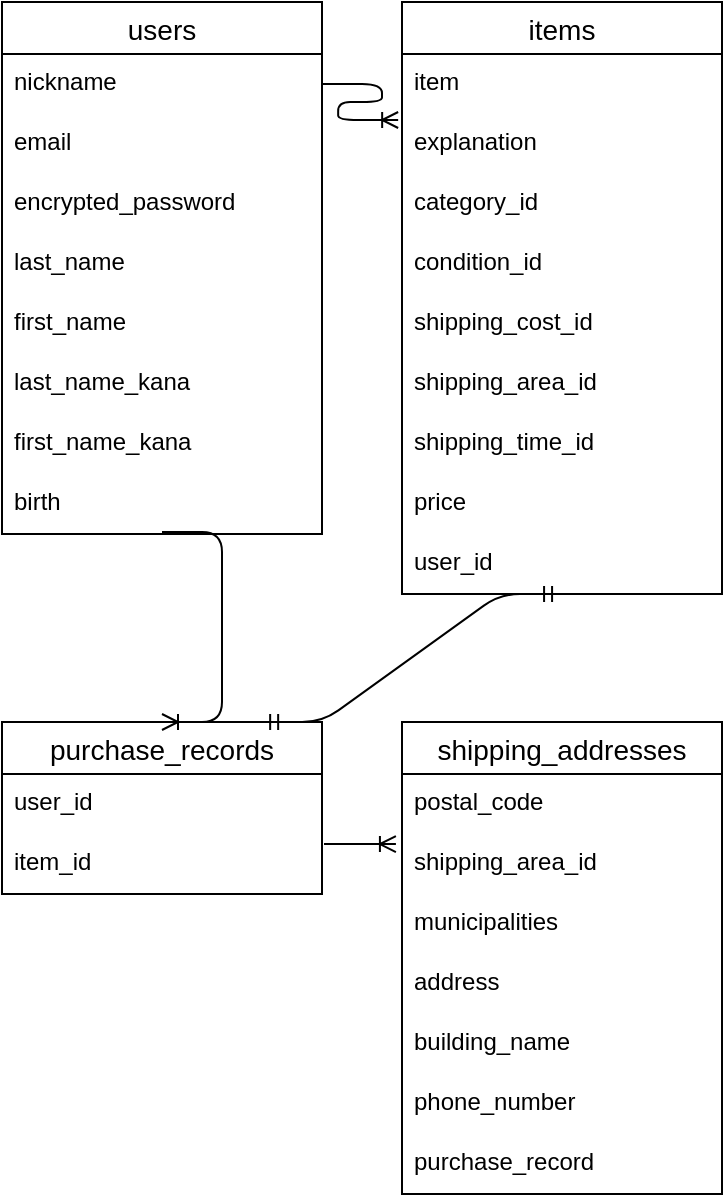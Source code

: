 <mxfile>
    <diagram id="mxMK6HJzRFkMn7QuKLzj" name="ページ1">
        <mxGraphModel dx="383" dy="593" grid="1" gridSize="10" guides="1" tooltips="1" connect="1" arrows="1" fold="1" page="1" pageScale="1" pageWidth="827" pageHeight="1169" math="0" shadow="0">
            <root>
                <mxCell id="0"/>
                <mxCell id="1" parent="0"/>
                <mxCell id="41" value="users" style="swimlane;fontStyle=0;childLayout=stackLayout;horizontal=1;startSize=26;horizontalStack=0;resizeParent=1;resizeParentMax=0;resizeLast=0;collapsible=1;marginBottom=0;align=center;fontSize=14;" vertex="1" parent="1">
                    <mxGeometry y="80" width="160" height="266" as="geometry"/>
                </mxCell>
                <mxCell id="42" value="nickname" style="text;strokeColor=none;fillColor=none;spacingLeft=4;spacingRight=4;overflow=hidden;rotatable=0;points=[[0,0.5],[1,0.5]];portConstraint=eastwest;fontSize=12;" vertex="1" parent="41">
                    <mxGeometry y="26" width="160" height="30" as="geometry"/>
                </mxCell>
                <mxCell id="63" value="email" style="text;strokeColor=none;fillColor=none;spacingLeft=4;spacingRight=4;overflow=hidden;rotatable=0;points=[[0,0.5],[1,0.5]];portConstraint=eastwest;fontSize=12;" vertex="1" parent="41">
                    <mxGeometry y="56" width="160" height="30" as="geometry"/>
                </mxCell>
                <mxCell id="64" value="encrypted_password" style="text;strokeColor=none;fillColor=none;spacingLeft=4;spacingRight=4;overflow=hidden;rotatable=0;points=[[0,0.5],[1,0.5]];portConstraint=eastwest;fontSize=12;" vertex="1" parent="41">
                    <mxGeometry y="86" width="160" height="30" as="geometry"/>
                </mxCell>
                <mxCell id="65" value="last_name" style="text;strokeColor=none;fillColor=none;spacingLeft=4;spacingRight=4;overflow=hidden;rotatable=0;points=[[0,0.5],[1,0.5]];portConstraint=eastwest;fontSize=12;" vertex="1" parent="41">
                    <mxGeometry y="116" width="160" height="30" as="geometry"/>
                </mxCell>
                <mxCell id="66" value="first_name" style="text;strokeColor=none;fillColor=none;spacingLeft=4;spacingRight=4;overflow=hidden;rotatable=0;points=[[0,0.5],[1,0.5]];portConstraint=eastwest;fontSize=12;" vertex="1" parent="41">
                    <mxGeometry y="146" width="160" height="30" as="geometry"/>
                </mxCell>
                <mxCell id="67" value="last_name_kana" style="text;strokeColor=none;fillColor=none;spacingLeft=4;spacingRight=4;overflow=hidden;rotatable=0;points=[[0,0.5],[1,0.5]];portConstraint=eastwest;fontSize=12;" vertex="1" parent="41">
                    <mxGeometry y="176" width="160" height="30" as="geometry"/>
                </mxCell>
                <mxCell id="68" value="first_name_kana" style="text;strokeColor=none;fillColor=none;spacingLeft=4;spacingRight=4;overflow=hidden;rotatable=0;points=[[0,0.5],[1,0.5]];portConstraint=eastwest;fontSize=12;" vertex="1" parent="41">
                    <mxGeometry y="206" width="160" height="30" as="geometry"/>
                </mxCell>
                <mxCell id="69" value="birth" style="text;strokeColor=none;fillColor=none;spacingLeft=4;spacingRight=4;overflow=hidden;rotatable=0;points=[[0,0.5],[1,0.5]];portConstraint=eastwest;fontSize=12;" vertex="1" parent="41">
                    <mxGeometry y="236" width="160" height="30" as="geometry"/>
                </mxCell>
                <mxCell id="45" value="items" style="swimlane;fontStyle=0;childLayout=stackLayout;horizontal=1;startSize=26;horizontalStack=0;resizeParent=1;resizeParentMax=0;resizeLast=0;collapsible=1;marginBottom=0;align=center;fontSize=14;" vertex="1" parent="1">
                    <mxGeometry x="200" y="80" width="160" height="296" as="geometry"/>
                </mxCell>
                <mxCell id="46" value="item" style="text;strokeColor=none;fillColor=none;spacingLeft=4;spacingRight=4;overflow=hidden;rotatable=0;points=[[0,0.5],[1,0.5]];portConstraint=eastwest;fontSize=12;" vertex="1" parent="45">
                    <mxGeometry y="26" width="160" height="30" as="geometry"/>
                </mxCell>
                <mxCell id="47" value="explanation" style="text;strokeColor=none;fillColor=none;spacingLeft=4;spacingRight=4;overflow=hidden;rotatable=0;points=[[0,0.5],[1,0.5]];portConstraint=eastwest;fontSize=12;" vertex="1" parent="45">
                    <mxGeometry y="56" width="160" height="30" as="geometry"/>
                </mxCell>
                <mxCell id="70" value="category_id" style="text;strokeColor=none;fillColor=none;spacingLeft=4;spacingRight=4;overflow=hidden;rotatable=0;points=[[0,0.5],[1,0.5]];portConstraint=eastwest;fontSize=12;" vertex="1" parent="45">
                    <mxGeometry y="86" width="160" height="30" as="geometry"/>
                </mxCell>
                <mxCell id="72" value="condition_id" style="text;strokeColor=none;fillColor=none;spacingLeft=4;spacingRight=4;overflow=hidden;rotatable=0;points=[[0,0.5],[1,0.5]];portConstraint=eastwest;fontSize=12;" vertex="1" parent="45">
                    <mxGeometry y="116" width="160" height="30" as="geometry"/>
                </mxCell>
                <mxCell id="74" value="shipping_cost_id" style="text;strokeColor=none;fillColor=none;spacingLeft=4;spacingRight=4;overflow=hidden;rotatable=0;points=[[0,0.5],[1,0.5]];portConstraint=eastwest;fontSize=12;" vertex="1" parent="45">
                    <mxGeometry y="146" width="160" height="30" as="geometry"/>
                </mxCell>
                <mxCell id="75" value="shipping_area_id" style="text;strokeColor=none;fillColor=none;spacingLeft=4;spacingRight=4;overflow=hidden;rotatable=0;points=[[0,0.5],[1,0.5]];portConstraint=eastwest;fontSize=12;" vertex="1" parent="45">
                    <mxGeometry y="176" width="160" height="30" as="geometry"/>
                </mxCell>
                <mxCell id="76" value="shipping_time_id" style="text;strokeColor=none;fillColor=none;spacingLeft=4;spacingRight=4;overflow=hidden;rotatable=0;points=[[0,0.5],[1,0.5]];portConstraint=eastwest;fontSize=12;" vertex="1" parent="45">
                    <mxGeometry y="206" width="160" height="30" as="geometry"/>
                </mxCell>
                <mxCell id="77" value="price" style="text;strokeColor=none;fillColor=none;spacingLeft=4;spacingRight=4;overflow=hidden;rotatable=0;points=[[0,0.5],[1,0.5]];portConstraint=eastwest;fontSize=12;" vertex="1" parent="45">
                    <mxGeometry y="236" width="160" height="30" as="geometry"/>
                </mxCell>
                <mxCell id="78" value="user_id" style="text;strokeColor=none;fillColor=none;spacingLeft=4;spacingRight=4;overflow=hidden;rotatable=0;points=[[0,0.5],[1,0.5]];portConstraint=eastwest;fontSize=12;" vertex="1" parent="45">
                    <mxGeometry y="266" width="160" height="30" as="geometry"/>
                </mxCell>
                <mxCell id="50" value="" style="edgeStyle=entityRelationEdgeStyle;fontSize=12;html=1;endArrow=ERoneToMany;exitX=1;exitY=0.5;exitDx=0;exitDy=0;entryX=-0.012;entryY=0.1;entryDx=0;entryDy=0;entryPerimeter=0;" edge="1" parent="1" source="42" target="47">
                    <mxGeometry width="100" height="100" relative="1" as="geometry">
                        <mxPoint x="160" y="341" as="sourcePoint"/>
                        <mxPoint x="201" y="311" as="targetPoint"/>
                    </mxGeometry>
                </mxCell>
                <mxCell id="52" value="purchase_records" style="swimlane;fontStyle=0;childLayout=stackLayout;horizontal=1;startSize=26;horizontalStack=0;resizeParent=1;resizeParentMax=0;resizeLast=0;collapsible=1;marginBottom=0;align=center;fontSize=14;" vertex="1" parent="1">
                    <mxGeometry y="440" width="160" height="86" as="geometry"/>
                </mxCell>
                <mxCell id="54" value="user_id" style="text;strokeColor=none;fillColor=none;spacingLeft=4;spacingRight=4;overflow=hidden;rotatable=0;points=[[0,0.5],[1,0.5]];portConstraint=eastwest;fontSize=12;" vertex="1" parent="52">
                    <mxGeometry y="26" width="160" height="30" as="geometry"/>
                </mxCell>
                <mxCell id="55" value="item_id" style="text;strokeColor=none;fillColor=none;spacingLeft=4;spacingRight=4;overflow=hidden;rotatable=0;points=[[0,0.5],[1,0.5]];portConstraint=eastwest;fontSize=12;" vertex="1" parent="52">
                    <mxGeometry y="56" width="160" height="30" as="geometry"/>
                </mxCell>
                <mxCell id="56" value="shipping_addresses" style="swimlane;fontStyle=0;childLayout=stackLayout;horizontal=1;startSize=26;horizontalStack=0;resizeParent=1;resizeParentMax=0;resizeLast=0;collapsible=1;marginBottom=0;align=center;fontSize=14;" vertex="1" parent="1">
                    <mxGeometry x="200" y="440" width="160" height="236" as="geometry"/>
                </mxCell>
                <mxCell id="57" value="postal_code" style="text;strokeColor=none;fillColor=none;spacingLeft=4;spacingRight=4;overflow=hidden;rotatable=0;points=[[0,0.5],[1,0.5]];portConstraint=eastwest;fontSize=12;" vertex="1" parent="56">
                    <mxGeometry y="26" width="160" height="30" as="geometry"/>
                </mxCell>
                <mxCell id="58" value="shipping_area_id" style="text;strokeColor=none;fillColor=none;spacingLeft=4;spacingRight=4;overflow=hidden;rotatable=0;points=[[0,0.5],[1,0.5]];portConstraint=eastwest;fontSize=12;" vertex="1" parent="56">
                    <mxGeometry y="56" width="160" height="30" as="geometry"/>
                </mxCell>
                <mxCell id="79" value="municipalities" style="text;strokeColor=none;fillColor=none;spacingLeft=4;spacingRight=4;overflow=hidden;rotatable=0;points=[[0,0.5],[1,0.5]];portConstraint=eastwest;fontSize=12;" vertex="1" parent="56">
                    <mxGeometry y="86" width="160" height="30" as="geometry"/>
                </mxCell>
                <mxCell id="80" value="address" style="text;strokeColor=none;fillColor=none;spacingLeft=4;spacingRight=4;overflow=hidden;rotatable=0;points=[[0,0.5],[1,0.5]];portConstraint=eastwest;fontSize=12;" vertex="1" parent="56">
                    <mxGeometry y="116" width="160" height="30" as="geometry"/>
                </mxCell>
                <mxCell id="81" value="building_name" style="text;strokeColor=none;fillColor=none;spacingLeft=4;spacingRight=4;overflow=hidden;rotatable=0;points=[[0,0.5],[1,0.5]];portConstraint=eastwest;fontSize=12;" vertex="1" parent="56">
                    <mxGeometry y="146" width="160" height="30" as="geometry"/>
                </mxCell>
                <mxCell id="82" value="phone_number" style="text;strokeColor=none;fillColor=none;spacingLeft=4;spacingRight=4;overflow=hidden;rotatable=0;points=[[0,0.5],[1,0.5]];portConstraint=eastwest;fontSize=12;" vertex="1" parent="56">
                    <mxGeometry y="176" width="160" height="30" as="geometry"/>
                </mxCell>
                <mxCell id="83" value="purchase_record" style="text;strokeColor=none;fillColor=none;spacingLeft=4;spacingRight=4;overflow=hidden;rotatable=0;points=[[0,0.5],[1,0.5]];portConstraint=eastwest;fontSize=12;" vertex="1" parent="56">
                    <mxGeometry y="206" width="160" height="30" as="geometry"/>
                </mxCell>
                <mxCell id="60" value="" style="edgeStyle=entityRelationEdgeStyle;fontSize=12;html=1;endArrow=ERoneToMany;exitX=0.5;exitY=0.967;exitDx=0;exitDy=0;exitPerimeter=0;entryX=0.5;entryY=0;entryDx=0;entryDy=0;" edge="1" parent="1" source="69" target="52">
                    <mxGeometry width="100" height="100" relative="1" as="geometry">
                        <mxPoint x="80" y="326" as="sourcePoint"/>
                        <mxPoint x="120" y="510" as="targetPoint"/>
                    </mxGeometry>
                </mxCell>
                <mxCell id="61" value="" style="edgeStyle=entityRelationEdgeStyle;fontSize=12;html=1;endArrow=ERoneToMany;entryX=-0.019;entryY=0.167;entryDx=0;entryDy=0;entryPerimeter=0;" edge="1" parent="1" target="58">
                    <mxGeometry width="100" height="100" relative="1" as="geometry">
                        <mxPoint x="161" y="501" as="sourcePoint"/>
                        <mxPoint x="210" y="410" as="targetPoint"/>
                    </mxGeometry>
                </mxCell>
                <mxCell id="62" value="" style="edgeStyle=entityRelationEdgeStyle;fontSize=12;html=1;endArrow=ERmandOne;startArrow=ERmandOne;exitX=0.813;exitY=0;exitDx=0;exitDy=0;exitPerimeter=0;entryX=0.494;entryY=1;entryDx=0;entryDy=0;entryPerimeter=0;" edge="1" parent="1" source="52" target="78">
                    <mxGeometry width="100" height="100" relative="1" as="geometry">
                        <mxPoint x="110" y="420" as="sourcePoint"/>
                        <mxPoint x="281" y="330" as="targetPoint"/>
                    </mxGeometry>
                </mxCell>
            </root>
        </mxGraphModel>
    </diagram>
</mxfile>
